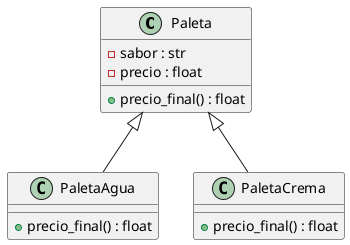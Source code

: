 @startuml
class Paleta {
  - sabor : str
  - precio : float
  + precio_final() : float
}

class PaletaAgua {
  + precio_final() : float
}

class PaletaCrema {
  + precio_final() : float
}

Paleta <|-- PaletaAgua
Paleta <|-- PaletaCrema
@enduml

